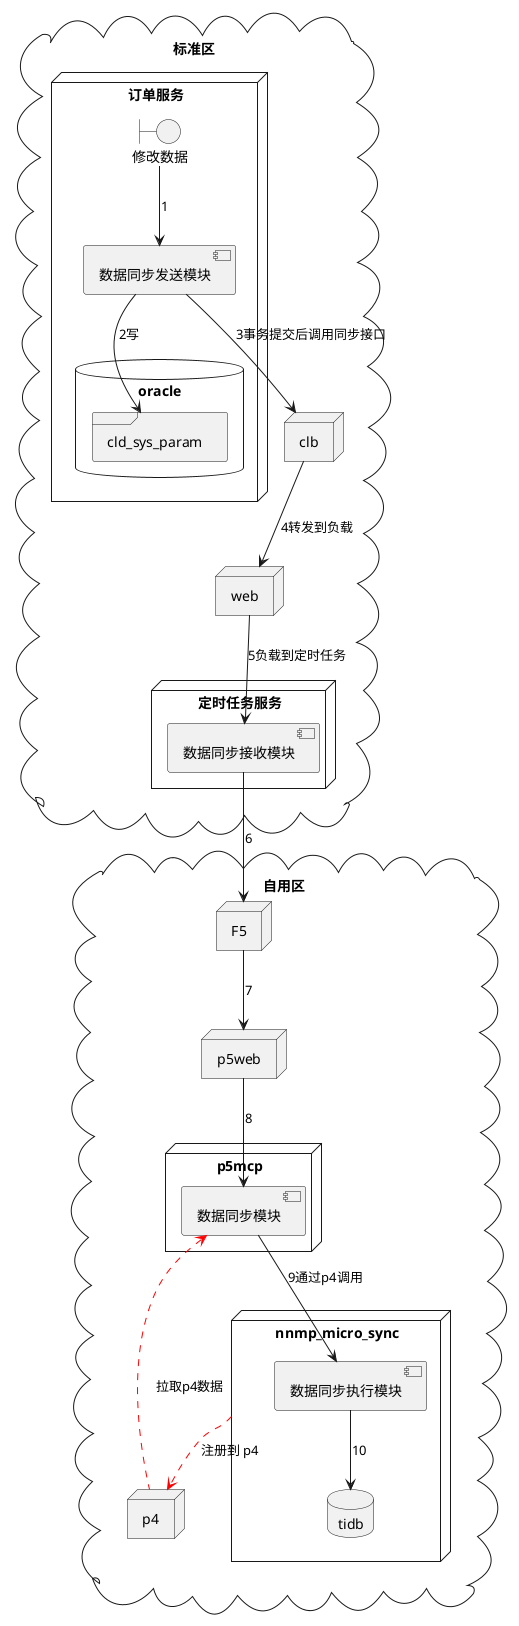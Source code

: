 @startuml
'https://plantuml.com/component-diagram

cloud 标准区{
 node 订单服务{
     boundary 修改数据
     component 数据同步发送模块
     database "oracle" {
       frame "cld_sys_param"
     }
 }
 node 定时任务服务{
    component 数据同步接收模块
 }
 node clb

 node web


}

cloud 自用区{

  node F5

  node p5web

  node p4

  node p5mcp{
    component 数据同步模块
  }

  node nnmp_micro_sync{
    component 数据同步执行模块

    database "tidb"

  }
}


[修改数据] --> [数据同步发送模块]:1
[数据同步发送模块] --> [cld_sys_param]:2写
[数据同步发送模块] --> [clb]:3事务提交后调用同步接口
[clb] --> [web]:4转发到负载
[web] --> [数据同步接收模块]: 5负载到定时任务
[数据同步接收模块] --> [F5]:6
[F5] --> [p5web]:7
[p5web] --> [数据同步模块]:8
[数据同步模块] --> [数据同步执行模块]:9通过p4调用
[p4] .L[#red].> [数据同步模块]:拉取p4数据
[nnmp_micro_sync] .[#red].> [p4]:注册到 p4
[数据同步执行模块] --> [tidb]:10
@enduml